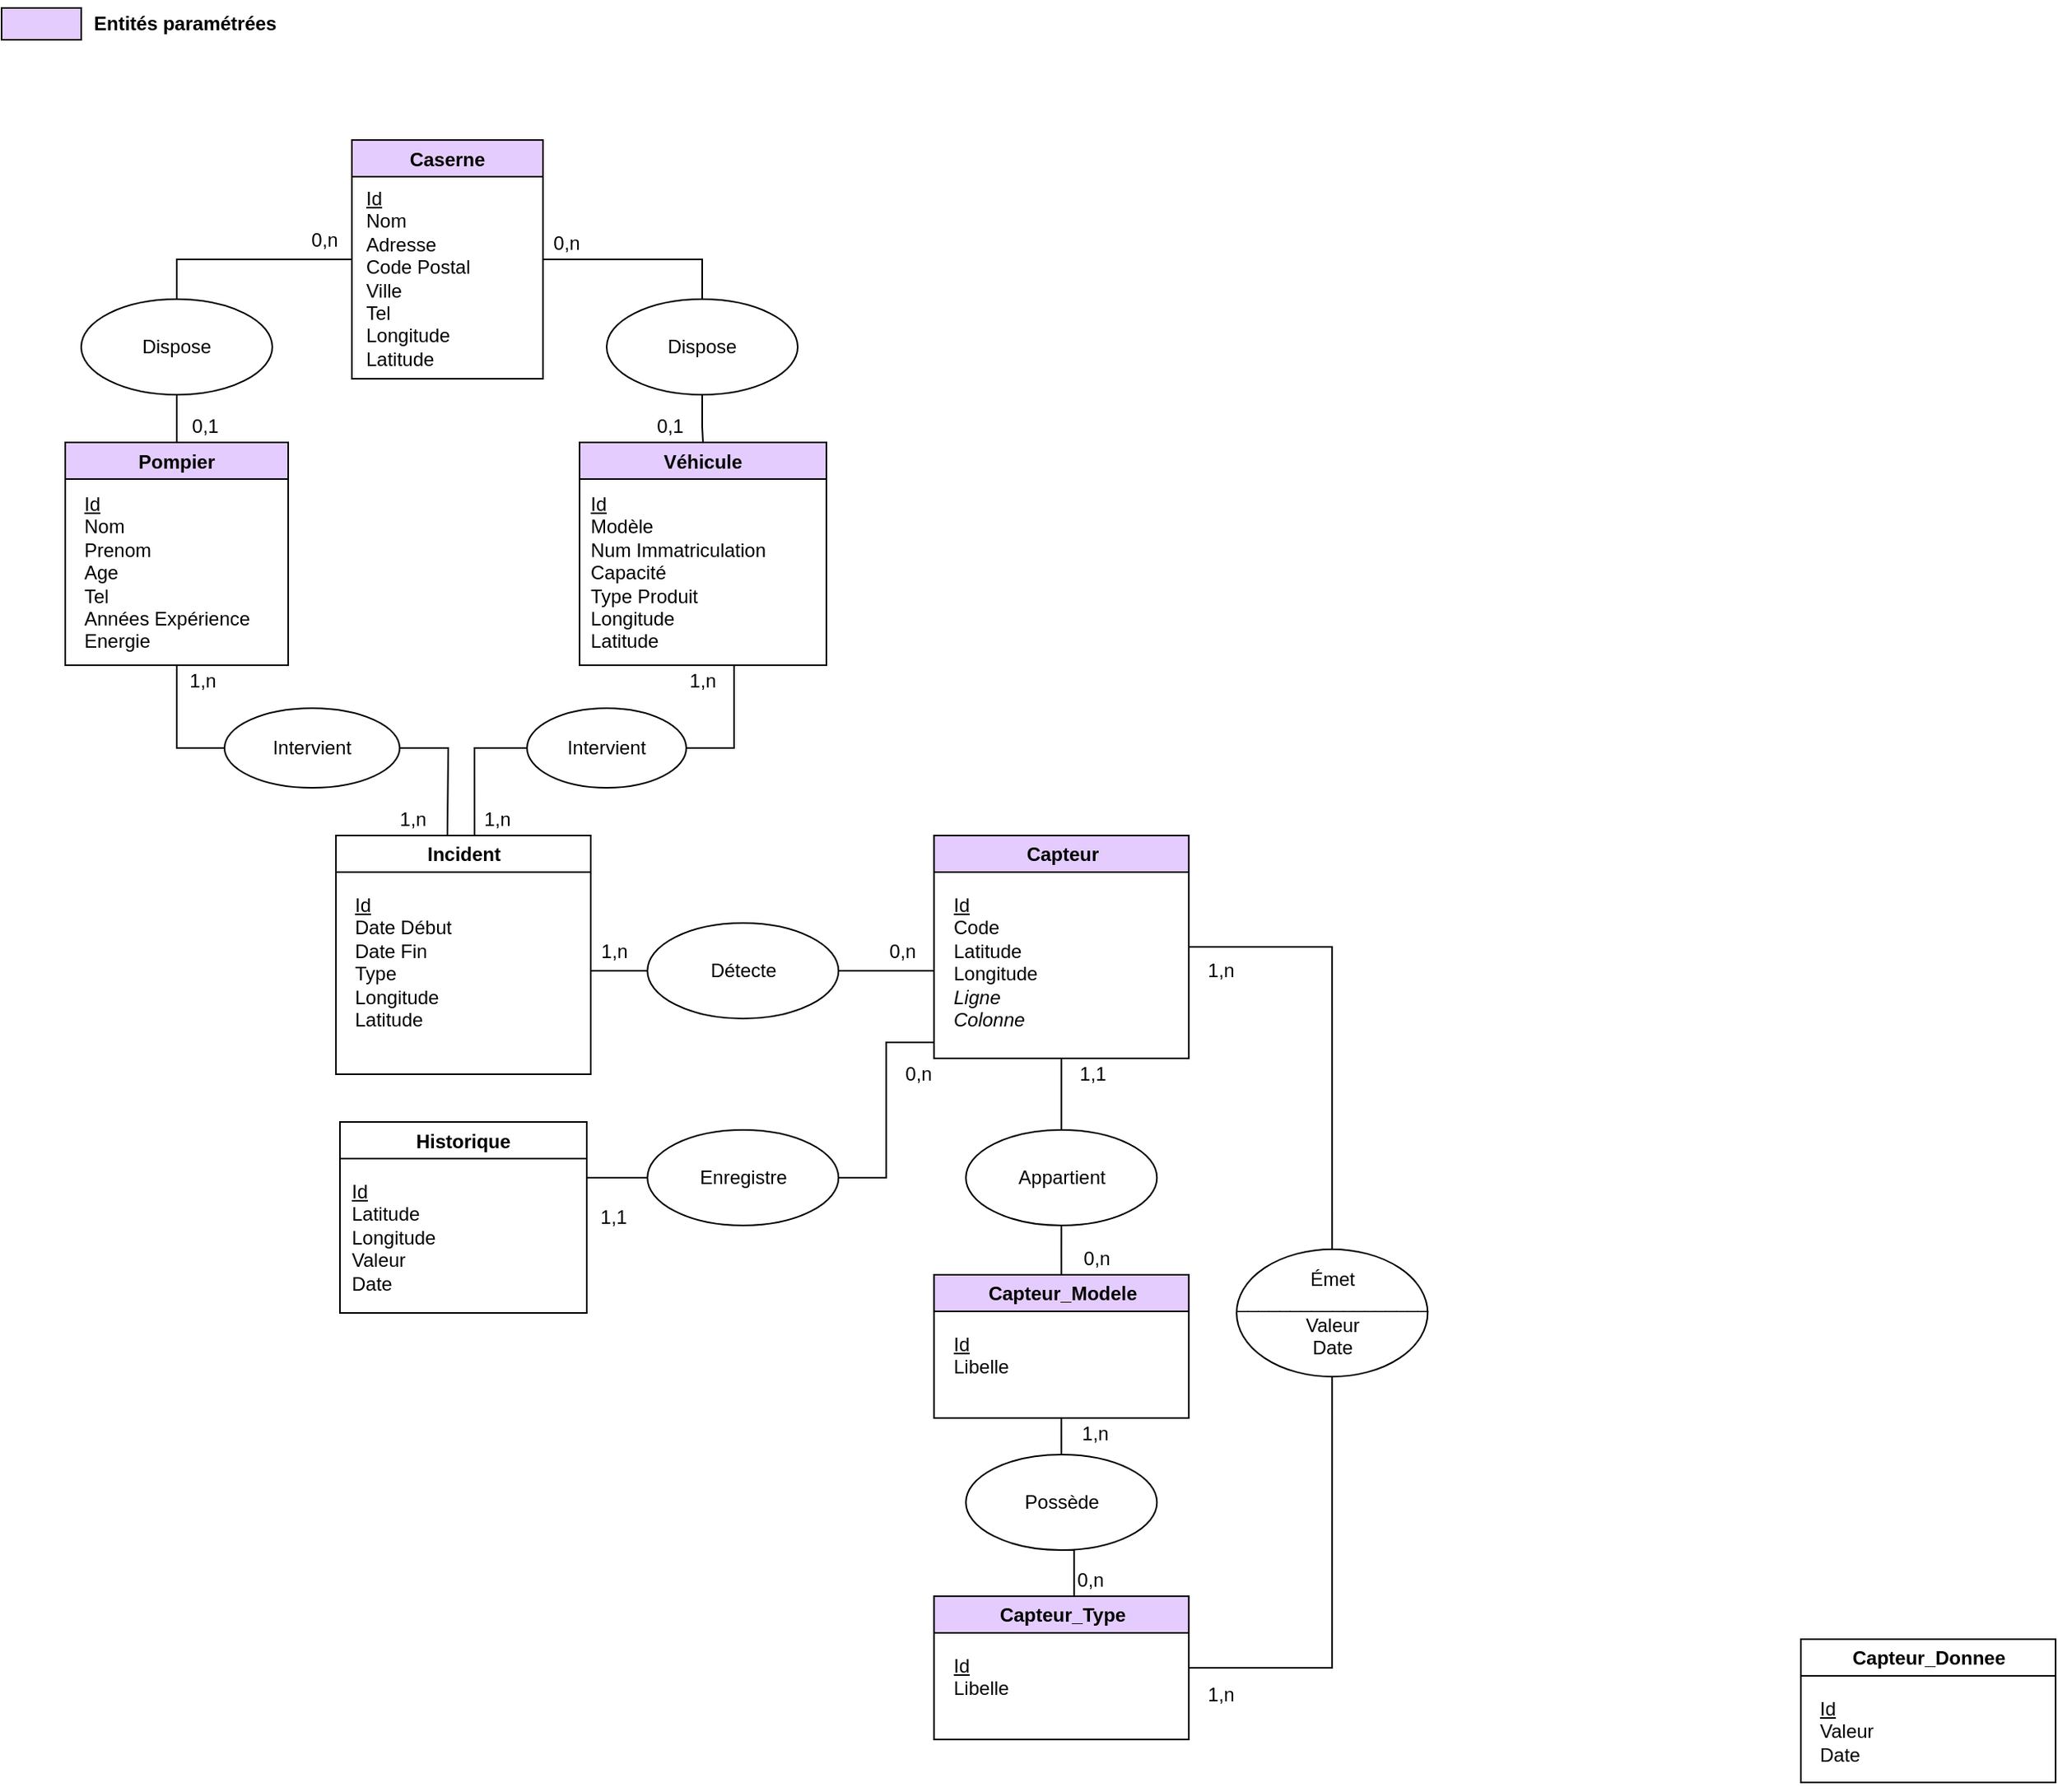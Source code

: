 <mxfile version="15.9.4" type="device"><diagram id="u2Nxqs_oV3LtUsY1vZVY" name="Page-1"><mxGraphModel dx="1296" dy="706" grid="1" gridSize="10" guides="1" tooltips="1" connect="1" arrows="1" fold="1" page="1" pageScale="1" pageWidth="827" pageHeight="1169" math="0" shadow="0"><root><mxCell id="0"/><mxCell id="1" parent="0"/><mxCell id="zqrPinWkNiEjcgO9aKut-8" style="edgeStyle=orthogonalEdgeStyle;rounded=0;orthogonalLoop=1;jettySize=auto;html=1;exitX=1;exitY=0.5;exitDx=0;exitDy=0;entryX=0.5;entryY=0;entryDx=0;entryDy=0;endArrow=none;endFill=0;" parent="1" source="zqrPinWkNiEjcgO9aKut-1" target="zqrPinWkNiEjcgO9aKut-7" edge="1"><mxGeometry relative="1" as="geometry"/></mxCell><mxCell id="zqrPinWkNiEjcgO9aKut-1" value="Caserne" style="swimlane;fillColor=#E5CCFF;" parent="1" vertex="1"><mxGeometry x="230" y="93" width="120" height="150" as="geometry"/></mxCell><mxCell id="zqrPinWkNiEjcgO9aKut-10" value="&lt;div align=&quot;left&quot;&gt;&lt;u&gt;Id&lt;/u&gt;&lt;/div&gt;&lt;div align=&quot;left&quot;&gt;Nom&lt;/div&gt;&lt;div align=&quot;left&quot;&gt;Adresse&lt;/div&gt;&lt;div align=&quot;left&quot;&gt;Code Postal&lt;/div&gt;&lt;div align=&quot;left&quot;&gt;Ville&lt;br&gt;&lt;/div&gt;&lt;div align=&quot;left&quot;&gt;Tel&lt;/div&gt;&lt;div align=&quot;left&quot;&gt;Longitude&lt;/div&gt;&lt;div align=&quot;left&quot;&gt;Latitude&lt;br&gt;&lt;/div&gt;&lt;div align=&quot;left&quot;&gt;&lt;u&gt;&lt;br&gt;&lt;/u&gt;&lt;/div&gt;" style="text;html=1;align=left;verticalAlign=top;resizable=0;points=[];autosize=1;strokeColor=none;fillColor=none;" parent="zqrPinWkNiEjcgO9aKut-1" vertex="1"><mxGeometry x="7" y="23" width="80" height="130" as="geometry"/></mxCell><mxCell id="zqrPinWkNiEjcgO9aKut-2" value="Véhicule" style="swimlane;startSize=23;fillColor=#E5CCFF;" parent="1" vertex="1"><mxGeometry x="373" y="283" width="155" height="140" as="geometry"/></mxCell><mxCell id="zqrPinWkNiEjcgO9aKut-12" value="&lt;div align=&quot;left&quot;&gt;&lt;u&gt;Id&lt;/u&gt;&lt;/div&gt;&lt;div align=&quot;left&quot;&gt;Modèle&lt;/div&gt;&lt;div align=&quot;left&quot;&gt;Num Immatriculation&lt;/div&gt;&lt;div align=&quot;left&quot;&gt;Capacité&lt;/div&gt;&lt;div align=&quot;left&quot;&gt;Type Produit&lt;/div&gt;&lt;div align=&quot;left&quot;&gt;Longitude&lt;/div&gt;&lt;div align=&quot;left&quot;&gt;Latitude&lt;/div&gt;&lt;div align=&quot;left&quot;&gt;&lt;br&gt;&lt;/div&gt;" style="text;html=1;align=left;verticalAlign=top;resizable=0;points=[];autosize=1;strokeColor=none;fillColor=none;" parent="zqrPinWkNiEjcgO9aKut-2" vertex="1"><mxGeometry x="5" y="25" width="120" height="120" as="geometry"/></mxCell><mxCell id="zqrPinWkNiEjcgO9aKut-4" style="edgeStyle=orthogonalEdgeStyle;rounded=0;orthogonalLoop=1;jettySize=auto;html=1;exitX=0.5;exitY=0;exitDx=0;exitDy=0;entryX=0;entryY=0.5;entryDx=0;entryDy=0;endArrow=none;endFill=0;" parent="1" source="zqrPinWkNiEjcgO9aKut-3" target="zqrPinWkNiEjcgO9aKut-1" edge="1"><mxGeometry relative="1" as="geometry"/></mxCell><mxCell id="zqrPinWkNiEjcgO9aKut-5" style="edgeStyle=orthogonalEdgeStyle;rounded=0;orthogonalLoop=1;jettySize=auto;html=1;endArrow=none;endFill=0;" parent="1" source="zqrPinWkNiEjcgO9aKut-3" target="zqrPinWkNiEjcgO9aKut-6" edge="1"><mxGeometry relative="1" as="geometry"><Array as="points"/></mxGeometry></mxCell><mxCell id="zqrPinWkNiEjcgO9aKut-3" value="Dispose" style="ellipse;whiteSpace=wrap;html=1;" parent="1" vertex="1"><mxGeometry x="60" y="193" width="120" height="60" as="geometry"/></mxCell><mxCell id="zqrPinWkNiEjcgO9aKut-6" value="Pompier" style="swimlane;fillColor=#E5CCFF;" parent="1" vertex="1"><mxGeometry x="50" y="283" width="140" height="140" as="geometry"/></mxCell><mxCell id="zqrPinWkNiEjcgO9aKut-11" value="&lt;div align=&quot;left&quot;&gt;&lt;u&gt;Id&lt;/u&gt;&lt;/div&gt;&lt;div align=&quot;left&quot;&gt;Nom&lt;/div&gt;&lt;div align=&quot;left&quot;&gt;Prenom&lt;/div&gt;&lt;div align=&quot;left&quot;&gt;Age&lt;br&gt;&lt;/div&gt;&lt;div&gt;Tel&lt;/div&gt;&lt;div&gt;Années Expérience&lt;br&gt;&lt;/div&gt;&lt;div&gt;Energie&lt;br&gt;&lt;/div&gt;" style="text;html=1;align=left;verticalAlign=top;resizable=0;points=[];autosize=1;strokeColor=none;fillColor=none;" parent="zqrPinWkNiEjcgO9aKut-6" vertex="1"><mxGeometry x="10" y="25" width="120" height="100" as="geometry"/></mxCell><mxCell id="zqrPinWkNiEjcgO9aKut-9" style="edgeStyle=orthogonalEdgeStyle;rounded=0;orthogonalLoop=1;jettySize=auto;html=1;exitX=0.5;exitY=1;exitDx=0;exitDy=0;endArrow=none;endFill=0;" parent="1" source="zqrPinWkNiEjcgO9aKut-7" target="zqrPinWkNiEjcgO9aKut-2" edge="1"><mxGeometry relative="1" as="geometry"/></mxCell><mxCell id="zqrPinWkNiEjcgO9aKut-7" value="Dispose" style="ellipse;whiteSpace=wrap;html=1;" parent="1" vertex="1"><mxGeometry x="390" y="193" width="120" height="60" as="geometry"/></mxCell><mxCell id="zqrPinWkNiEjcgO9aKut-13" value="0,1" style="text;html=1;strokeColor=none;fillColor=none;align=center;verticalAlign=middle;whiteSpace=wrap;rounded=0;fontFamily=Helvetica;fontSize=12;fontColor=default;" parent="1" vertex="1"><mxGeometry x="117.5" y="263" width="40" height="20" as="geometry"/></mxCell><mxCell id="zqrPinWkNiEjcgO9aKut-14" value="0,1" style="text;html=1;strokeColor=none;fillColor=none;align=center;verticalAlign=middle;whiteSpace=wrap;rounded=0;fontFamily=Helvetica;fontSize=12;fontColor=default;" parent="1" vertex="1"><mxGeometry x="410" y="263" width="40" height="20" as="geometry"/></mxCell><mxCell id="zqrPinWkNiEjcgO9aKut-15" value="0,n" style="text;html=1;strokeColor=none;fillColor=none;align=center;verticalAlign=middle;whiteSpace=wrap;rounded=0;fontFamily=Helvetica;fontSize=12;fontColor=default;" parent="1" vertex="1"><mxGeometry x="196" y="143" width="34" height="25" as="geometry"/></mxCell><mxCell id="zqrPinWkNiEjcgO9aKut-16" value="1,n" style="text;html=1;strokeColor=none;fillColor=none;align=center;verticalAlign=middle;whiteSpace=wrap;rounded=0;fontFamily=Helvetica;fontSize=12;fontColor=default;" parent="1" vertex="1"><mxGeometry x="117.5" y="423" width="37" height="20" as="geometry"/></mxCell><mxCell id="zqrPinWkNiEjcgO9aKut-39" style="edgeStyle=orthogonalEdgeStyle;rounded=0;orthogonalLoop=1;jettySize=auto;html=1;entryX=0;entryY=0.5;entryDx=0;entryDy=0;fontFamily=Helvetica;fontSize=12;fontColor=default;endArrow=none;endFill=0;" parent="1" target="zqrPinWkNiEjcgO9aKut-38" edge="1"><mxGeometry relative="1" as="geometry"><mxPoint x="380" y="615" as="sourcePoint"/></mxGeometry></mxCell><mxCell id="zqrPinWkNiEjcgO9aKut-18" value="Incident" style="swimlane;fontFamily=Helvetica;fontSize=12;fontColor=default;fillColor=none;gradientColor=none;html=1;" parent="1" vertex="1"><mxGeometry x="220" y="530" width="160" height="150" as="geometry"/></mxCell><mxCell id="zqrPinWkNiEjcgO9aKut-26" value="&lt;div align=&quot;left&quot;&gt;&lt;u&gt;Id&lt;/u&gt;&lt;/div&gt;&lt;div&gt;Date Début&lt;/div&gt;&lt;div&gt;Date Fin&lt;/div&gt;&lt;div&gt;Type&lt;/div&gt;&lt;div&gt;Longitude&lt;/div&gt;&lt;div&gt;Latitude&lt;br&gt;&lt;/div&gt;" style="text;html=1;align=left;verticalAlign=top;resizable=0;points=[];autosize=1;strokeColor=none;fillColor=none;" parent="zqrPinWkNiEjcgO9aKut-18" vertex="1"><mxGeometry x="10" y="30" width="80" height="90" as="geometry"/></mxCell><mxCell id="zqrPinWkNiEjcgO9aKut-24" style="edgeStyle=orthogonalEdgeStyle;rounded=0;orthogonalLoop=1;jettySize=auto;html=1;exitX=0;exitY=0.5;exitDx=0;exitDy=0;entryX=0.5;entryY=1;entryDx=0;entryDy=0;fontFamily=Helvetica;fontSize=12;fontColor=default;endArrow=none;endFill=0;" parent="1" source="zqrPinWkNiEjcgO9aKut-21" target="zqrPinWkNiEjcgO9aKut-6" edge="1"><mxGeometry relative="1" as="geometry"/></mxCell><mxCell id="zqrPinWkNiEjcgO9aKut-25" style="edgeStyle=orthogonalEdgeStyle;rounded=0;orthogonalLoop=1;jettySize=auto;html=1;exitX=1;exitY=0.5;exitDx=0;exitDy=0;fontFamily=Helvetica;fontSize=12;fontColor=default;endArrow=none;endFill=0;" parent="1" source="zqrPinWkNiEjcgO9aKut-21" edge="1"><mxGeometry relative="1" as="geometry"><mxPoint x="290" y="530" as="targetPoint"/></mxGeometry></mxCell><mxCell id="zqrPinWkNiEjcgO9aKut-21" value="Intervient" style="ellipse;whiteSpace=wrap;html=1;" parent="1" vertex="1"><mxGeometry x="150" y="450" width="110" height="50" as="geometry"/></mxCell><mxCell id="Kg1L_UgleApSgsVoe572-38" style="edgeStyle=orthogonalEdgeStyle;rounded=0;orthogonalLoop=1;jettySize=auto;html=1;endArrow=none;endFill=0;entryX=0.5;entryY=0;entryDx=0;entryDy=0;" edge="1" parent="1" source="zqrPinWkNiEjcgO9aKut-32" target="Kg1L_UgleApSgsVoe572-36"><mxGeometry relative="1" as="geometry"><mxPoint x="893.62" y="770" as="targetPoint"/></mxGeometry></mxCell><mxCell id="zqrPinWkNiEjcgO9aKut-32" value="Capteur" style="swimlane;fontFamily=Helvetica;fontSize=12;fontColor=default;fillColor=#E5CCFF;gradientColor=none;html=1;" parent="1" vertex="1"><mxGeometry x="595.62" y="530" width="160" height="140" as="geometry"/></mxCell><mxCell id="zqrPinWkNiEjcgO9aKut-33" value="&lt;div align=&quot;left&quot;&gt;&lt;u&gt;Id&lt;/u&gt;&lt;/div&gt;&lt;div align=&quot;left&quot;&gt;Code&lt;/div&gt;&lt;div&gt;Latitude&lt;/div&gt;&lt;div&gt;Longitude&lt;/div&gt;&lt;div&gt;&lt;i&gt;Ligne&lt;/i&gt;&lt;/div&gt;&lt;div&gt;&lt;i&gt;Colonne&lt;/i&gt;&lt;/div&gt;&lt;div&gt;&lt;br&gt;&lt;/div&gt;&lt;div&gt;&lt;br&gt;&lt;/div&gt;" style="text;html=1;align=left;verticalAlign=top;resizable=0;points=[];autosize=1;strokeColor=none;fillColor=none;" parent="zqrPinWkNiEjcgO9aKut-32" vertex="1"><mxGeometry x="10" y="30" width="70" height="120" as="geometry"/></mxCell><mxCell id="zqrPinWkNiEjcgO9aKut-34" value="0,n" style="text;html=1;strokeColor=none;fillColor=none;align=center;verticalAlign=middle;whiteSpace=wrap;rounded=0;fontFamily=Helvetica;fontSize=12;fontColor=default;" parent="1" vertex="1"><mxGeometry x="350" y="148" width="30" height="20" as="geometry"/></mxCell><mxCell id="zqrPinWkNiEjcgO9aKut-40" style="edgeStyle=orthogonalEdgeStyle;rounded=0;orthogonalLoop=1;jettySize=auto;html=1;fontFamily=Helvetica;fontSize=12;fontColor=default;endArrow=none;endFill=0;" parent="1" source="zqrPinWkNiEjcgO9aKut-38" edge="1"><mxGeometry relative="1" as="geometry"><mxPoint x="595.62" y="615" as="targetPoint"/></mxGeometry></mxCell><mxCell id="zqrPinWkNiEjcgO9aKut-38" value="Détecte" style="ellipse;whiteSpace=wrap;html=1;" parent="1" vertex="1"><mxGeometry x="415.62" y="585" width="120" height="60" as="geometry"/></mxCell><mxCell id="zqrPinWkNiEjcgO9aKut-42" value="1,n" style="text;html=1;strokeColor=none;fillColor=none;align=center;verticalAlign=middle;whiteSpace=wrap;rounded=0;fontFamily=Helvetica;fontSize=12;fontColor=default;" parent="1" vertex="1"><mxGeometry x="380" y="590" width="30" height="25" as="geometry"/></mxCell><mxCell id="zqrPinWkNiEjcgO9aKut-43" value="0,n" style="text;html=1;strokeColor=none;fillColor=none;align=center;verticalAlign=middle;whiteSpace=wrap;rounded=0;fontFamily=Helvetica;fontSize=12;fontColor=default;" parent="1" vertex="1"><mxGeometry x="555.62" y="590" width="40" height="25" as="geometry"/></mxCell><mxCell id="Kg1L_UgleApSgsVoe572-41" style="edgeStyle=orthogonalEdgeStyle;rounded=0;orthogonalLoop=1;jettySize=auto;html=1;entryX=0.5;entryY=1;entryDx=0;entryDy=0;endArrow=none;endFill=0;" edge="1" parent="1" source="zqrPinWkNiEjcgO9aKut-46" target="Kg1L_UgleApSgsVoe572-36"><mxGeometry relative="1" as="geometry"/></mxCell><mxCell id="zqrPinWkNiEjcgO9aKut-46" value="Capteur_Type" style="swimlane;fontFamily=Helvetica;fontSize=12;fontColor=default;fillColor=#E5CCFF;gradientColor=none;html=1;" parent="1" vertex="1"><mxGeometry x="595.62" y="1008" width="160" height="90" as="geometry"/></mxCell><mxCell id="zqrPinWkNiEjcgO9aKut-47" value="&lt;div align=&quot;left&quot;&gt;&lt;u&gt;Id&lt;/u&gt;&lt;/div&gt;Libelle&lt;br&gt;&lt;div&gt;&lt;br&gt;&lt;/div&gt;&lt;div&gt;&lt;br&gt;&lt;/div&gt;" style="text;html=1;align=left;verticalAlign=top;resizable=0;points=[];autosize=1;strokeColor=none;fillColor=none;" parent="zqrPinWkNiEjcgO9aKut-46" vertex="1"><mxGeometry x="10" y="30" width="50" height="60" as="geometry"/></mxCell><mxCell id="zqrPinWkNiEjcgO9aKut-49" style="edgeStyle=orthogonalEdgeStyle;rounded=0;orthogonalLoop=1;jettySize=auto;html=1;entryX=0.5;entryY=1;entryDx=0;entryDy=0;fontFamily=Helvetica;fontSize=12;fontColor=default;endArrow=none;endFill=0;" parent="1" source="zqrPinWkNiEjcgO9aKut-48" target="zqrPinWkNiEjcgO9aKut-32" edge="1"><mxGeometry relative="1" as="geometry"/></mxCell><mxCell id="zqrPinWkNiEjcgO9aKut-50" style="edgeStyle=orthogonalEdgeStyle;rounded=0;orthogonalLoop=1;jettySize=auto;html=1;entryX=0.5;entryY=0;entryDx=0;entryDy=0;fontFamily=Helvetica;fontSize=12;fontColor=default;endArrow=none;endFill=0;" parent="1" source="zqrPinWkNiEjcgO9aKut-48" target="Kg1L_UgleApSgsVoe572-1" edge="1"><mxGeometry relative="1" as="geometry"/></mxCell><mxCell id="zqrPinWkNiEjcgO9aKut-48" value="Appartient" style="ellipse;whiteSpace=wrap;html=1;" parent="1" vertex="1"><mxGeometry x="615.62" y="715" width="120" height="60" as="geometry"/></mxCell><mxCell id="zqrPinWkNiEjcgO9aKut-51" value="0,n" style="text;html=1;strokeColor=none;fillColor=none;align=center;verticalAlign=middle;whiteSpace=wrap;rounded=0;fontFamily=Helvetica;fontSize=12;fontColor=default;" parent="1" vertex="1"><mxGeometry x="678.12" y="786" width="40" height="20" as="geometry"/></mxCell><mxCell id="zqrPinWkNiEjcgO9aKut-53" value="1,1" style="text;html=1;strokeColor=none;fillColor=none;align=center;verticalAlign=middle;whiteSpace=wrap;rounded=0;fontFamily=Helvetica;fontSize=12;fontColor=default;" parent="1" vertex="1"><mxGeometry x="674.37" y="670" width="42.5" height="20" as="geometry"/></mxCell><mxCell id="zqrPinWkNiEjcgO9aKut-54" value="Historique" style="swimlane;startSize=23;" parent="1" vertex="1"><mxGeometry x="222.5" y="710" width="155" height="120" as="geometry"/></mxCell><mxCell id="zqrPinWkNiEjcgO9aKut-55" value="&lt;div align=&quot;left&quot;&gt;&lt;u&gt;Id&lt;/u&gt;&lt;/div&gt;&lt;div&gt;&lt;div&gt;Latitude&lt;/div&gt;&lt;div&gt;Longitude&lt;/div&gt;&lt;div&gt;Valeur&lt;/div&gt;&lt;div&gt;Date&lt;/div&gt;&lt;/div&gt;" style="text;html=1;align=left;verticalAlign=top;resizable=0;points=[];autosize=1;strokeColor=none;fillColor=none;" parent="zqrPinWkNiEjcgO9aKut-54" vertex="1"><mxGeometry x="5" y="30" width="70" height="80" as="geometry"/></mxCell><mxCell id="zqrPinWkNiEjcgO9aKut-57" style="edgeStyle=orthogonalEdgeStyle;rounded=0;orthogonalLoop=1;jettySize=auto;html=1;fontFamily=Helvetica;fontSize=12;fontColor=default;endArrow=none;endFill=0;" parent="1" source="zqrPinWkNiEjcgO9aKut-56" target="zqrPinWkNiEjcgO9aKut-54" edge="1"><mxGeometry relative="1" as="geometry"><mxPoint x="380" y="745" as="targetPoint"/><Array as="points"><mxPoint x="390" y="745"/><mxPoint x="390" y="745"/></Array></mxGeometry></mxCell><mxCell id="zqrPinWkNiEjcgO9aKut-58" style="edgeStyle=orthogonalEdgeStyle;rounded=0;orthogonalLoop=1;jettySize=auto;html=1;fontFamily=Helvetica;fontSize=12;fontColor=default;endArrow=none;endFill=0;" parent="1" source="zqrPinWkNiEjcgO9aKut-56" edge="1"><mxGeometry relative="1" as="geometry"><mxPoint x="595.62" y="660" as="targetPoint"/><Array as="points"><mxPoint x="565.62" y="745"/><mxPoint x="565.62" y="660"/><mxPoint x="595.62" y="660"/></Array></mxGeometry></mxCell><mxCell id="zqrPinWkNiEjcgO9aKut-56" value="Enregistre" style="ellipse;whiteSpace=wrap;html=1;" parent="1" vertex="1"><mxGeometry x="415.62" y="715" width="120" height="60" as="geometry"/></mxCell><mxCell id="zqrPinWkNiEjcgO9aKut-59" value="0,n" style="text;html=1;strokeColor=none;fillColor=none;align=center;verticalAlign=middle;whiteSpace=wrap;rounded=0;fontFamily=Helvetica;fontSize=12;fontColor=default;" parent="1" vertex="1"><mxGeometry x="565.62" y="670" width="40" height="20" as="geometry"/></mxCell><mxCell id="zqrPinWkNiEjcgO9aKut-60" value="1,1" style="text;html=1;strokeColor=none;fillColor=none;align=center;verticalAlign=middle;whiteSpace=wrap;rounded=0;fontFamily=Helvetica;fontSize=12;fontColor=default;" parent="1" vertex="1"><mxGeometry x="374.37" y="760" width="41.25" height="20" as="geometry"/></mxCell><mxCell id="zqrPinWkNiEjcgO9aKut-61" value="" style="rounded=0;whiteSpace=wrap;html=1;fontFamily=Helvetica;fontSize=12;fontColor=default;fillColor=#E5CCFF;gradientColor=none;" parent="1" vertex="1"><mxGeometry x="10" y="10" width="50" height="20" as="geometry"/></mxCell><mxCell id="zqrPinWkNiEjcgO9aKut-62" value="Entités paramétrées" style="text;html=1;strokeColor=none;fillColor=none;align=left;verticalAlign=middle;whiteSpace=wrap;rounded=0;fontFamily=Helvetica;fontSize=12;fontColor=default;fontStyle=1" parent="1" vertex="1"><mxGeometry x="66" y="5" width="140" height="30" as="geometry"/></mxCell><mxCell id="zqrPinWkNiEjcgO9aKut-65" value="1,n" style="text;html=1;strokeColor=none;fillColor=none;align=center;verticalAlign=middle;whiteSpace=wrap;rounded=0;fontFamily=Helvetica;fontSize=12;fontColor=default;" parent="1" vertex="1"><mxGeometry x="250" y="510" width="37" height="20" as="geometry"/></mxCell><mxCell id="zqrPinWkNiEjcgO9aKut-73" style="edgeStyle=orthogonalEdgeStyle;rounded=0;orthogonalLoop=1;jettySize=auto;html=1;exitX=0;exitY=0.5;exitDx=0;exitDy=0;entryX=0.544;entryY=0;entryDx=0;entryDy=0;entryPerimeter=0;fontFamily=Helvetica;fontSize=12;fontColor=default;endArrow=none;endFill=0;" parent="1" source="zqrPinWkNiEjcgO9aKut-72" target="zqrPinWkNiEjcgO9aKut-18" edge="1"><mxGeometry relative="1" as="geometry"/></mxCell><mxCell id="zqrPinWkNiEjcgO9aKut-76" style="edgeStyle=orthogonalEdgeStyle;rounded=0;orthogonalLoop=1;jettySize=auto;html=1;fontFamily=Helvetica;fontSize=12;fontColor=default;endArrow=none;endFill=0;exitX=1;exitY=0.5;exitDx=0;exitDy=0;entryX=1;entryY=1;entryDx=0;entryDy=0;" parent="1" source="zqrPinWkNiEjcgO9aKut-72" edge="1" target="zqrPinWkNiEjcgO9aKut-2"><mxGeometry relative="1" as="geometry"><mxPoint x="510" y="420" as="targetPoint"/><Array as="points"><mxPoint x="470" y="475"/><mxPoint x="470" y="423"/></Array></mxGeometry></mxCell><mxCell id="zqrPinWkNiEjcgO9aKut-72" value="Intervient" style="ellipse;whiteSpace=wrap;html=1;" parent="1" vertex="1"><mxGeometry x="340" y="450" width="100" height="50" as="geometry"/></mxCell><mxCell id="zqrPinWkNiEjcgO9aKut-74" value="1,n" style="text;html=1;strokeColor=none;fillColor=none;align=center;verticalAlign=middle;whiteSpace=wrap;rounded=0;fontFamily=Helvetica;fontSize=12;fontColor=default;" parent="1" vertex="1"><mxGeometry x="303" y="510" width="37" height="20" as="geometry"/></mxCell><mxCell id="zqrPinWkNiEjcgO9aKut-63" value="1,n" style="text;html=1;strokeColor=none;fillColor=none;align=center;verticalAlign=middle;whiteSpace=wrap;rounded=0;fontFamily=Helvetica;fontSize=12;fontColor=default;" parent="1" vertex="1"><mxGeometry x="431.5" y="423" width="37" height="20" as="geometry"/></mxCell><mxCell id="Kg1L_UgleApSgsVoe572-6" style="edgeStyle=orthogonalEdgeStyle;rounded=0;orthogonalLoop=1;jettySize=auto;html=1;entryX=0.5;entryY=0;entryDx=0;entryDy=0;endArrow=none;endFill=0;" edge="1" parent="1" source="Kg1L_UgleApSgsVoe572-1" target="Kg1L_UgleApSgsVoe572-5"><mxGeometry relative="1" as="geometry"/></mxCell><mxCell id="Kg1L_UgleApSgsVoe572-1" value="&lt;div&gt;Capteur_Modele&lt;/div&gt;" style="swimlane;fontFamily=Helvetica;fontSize=12;fontColor=default;fillColor=#E5CCFF;gradientColor=none;html=1;" vertex="1" parent="1"><mxGeometry x="595.62" y="806" width="160" height="90" as="geometry"/></mxCell><mxCell id="Kg1L_UgleApSgsVoe572-2" value="&lt;div align=&quot;left&quot;&gt;&lt;u&gt;Id&lt;/u&gt;&lt;/div&gt;Libelle&lt;br&gt;&lt;div&gt;&lt;br&gt;&lt;/div&gt;&lt;div&gt;&lt;br&gt;&lt;/div&gt;" style="text;html=1;align=left;verticalAlign=top;resizable=0;points=[];autosize=1;strokeColor=none;fillColor=none;" vertex="1" parent="Kg1L_UgleApSgsVoe572-1"><mxGeometry x="10" y="30" width="50" height="60" as="geometry"/></mxCell><mxCell id="Kg1L_UgleApSgsVoe572-7" style="edgeStyle=orthogonalEdgeStyle;rounded=0;orthogonalLoop=1;jettySize=auto;html=1;entryX=0.55;entryY=0;entryDx=0;entryDy=0;entryPerimeter=0;endArrow=none;endFill=0;" edge="1" parent="1" target="zqrPinWkNiEjcgO9aKut-46"><mxGeometry relative="1" as="geometry"><mxPoint x="675.62" y="979" as="sourcePoint"/><mxPoint x="672.62" y="1019" as="targetPoint"/></mxGeometry></mxCell><mxCell id="Kg1L_UgleApSgsVoe572-5" value="Possède" style="ellipse;whiteSpace=wrap;html=1;" vertex="1" parent="1"><mxGeometry x="615.62" y="919" width="120" height="60" as="geometry"/></mxCell><mxCell id="Kg1L_UgleApSgsVoe572-8" value="0,n" style="text;html=1;strokeColor=none;fillColor=none;align=center;verticalAlign=middle;whiteSpace=wrap;rounded=0;fontFamily=Helvetica;fontSize=12;fontColor=default;" vertex="1" parent="1"><mxGeometry x="674.37" y="988" width="40" height="20" as="geometry"/></mxCell><mxCell id="Kg1L_UgleApSgsVoe572-10" value="1,n" style="text;html=1;strokeColor=none;fillColor=none;align=center;verticalAlign=middle;whiteSpace=wrap;rounded=0;fontFamily=Helvetica;fontSize=12;fontColor=default;" vertex="1" parent="1"><mxGeometry x="676.87" y="896" width="40" height="20" as="geometry"/></mxCell><mxCell id="Kg1L_UgleApSgsVoe572-30" value="&lt;div&gt;Capteur_Donnee&lt;/div&gt;" style="swimlane;fontFamily=Helvetica;fontSize=12;fontColor=default;fillColor=#FFFFFF;gradientColor=none;html=1;" vertex="1" parent="1"><mxGeometry x="1140" y="1035" width="160" height="90" as="geometry"/></mxCell><mxCell id="Kg1L_UgleApSgsVoe572-31" value="&lt;div align=&quot;left&quot;&gt;&lt;u&gt;Id&lt;/u&gt;&lt;/div&gt;Valeur&lt;br&gt;&lt;div&gt;Date&lt;/div&gt;&lt;div&gt;&lt;br&gt;&lt;/div&gt;" style="text;html=1;align=left;verticalAlign=top;resizable=0;points=[];autosize=1;strokeColor=none;fillColor=none;" vertex="1" parent="Kg1L_UgleApSgsVoe572-30"><mxGeometry x="10" y="30" width="50" height="60" as="geometry"/></mxCell><mxCell id="Kg1L_UgleApSgsVoe572-36" value="&lt;div&gt;Émet&lt;/div&gt;&lt;div&gt;__________________&lt;/div&gt;&lt;div&gt;Valeur&lt;/div&gt;&lt;div&gt;Date&lt;br&gt;&lt;/div&gt;" style="ellipse;whiteSpace=wrap;html=1;" vertex="1" parent="1"><mxGeometry x="785.62" y="790" width="120" height="80" as="geometry"/></mxCell><mxCell id="Kg1L_UgleApSgsVoe572-42" value="1,n" style="text;html=1;strokeColor=none;fillColor=none;align=center;verticalAlign=middle;whiteSpace=wrap;rounded=0;fontFamily=Helvetica;fontSize=12;fontColor=default;" vertex="1" parent="1"><mxGeometry x="755.62" y="605" width="40" height="20" as="geometry"/></mxCell><mxCell id="Kg1L_UgleApSgsVoe572-47" value="1,n" style="text;html=1;strokeColor=none;fillColor=none;align=center;verticalAlign=middle;whiteSpace=wrap;rounded=0;fontFamily=Helvetica;fontSize=12;fontColor=default;" vertex="1" parent="1"><mxGeometry x="755.62" y="1060" width="40" height="20" as="geometry"/></mxCell></root></mxGraphModel></diagram></mxfile>